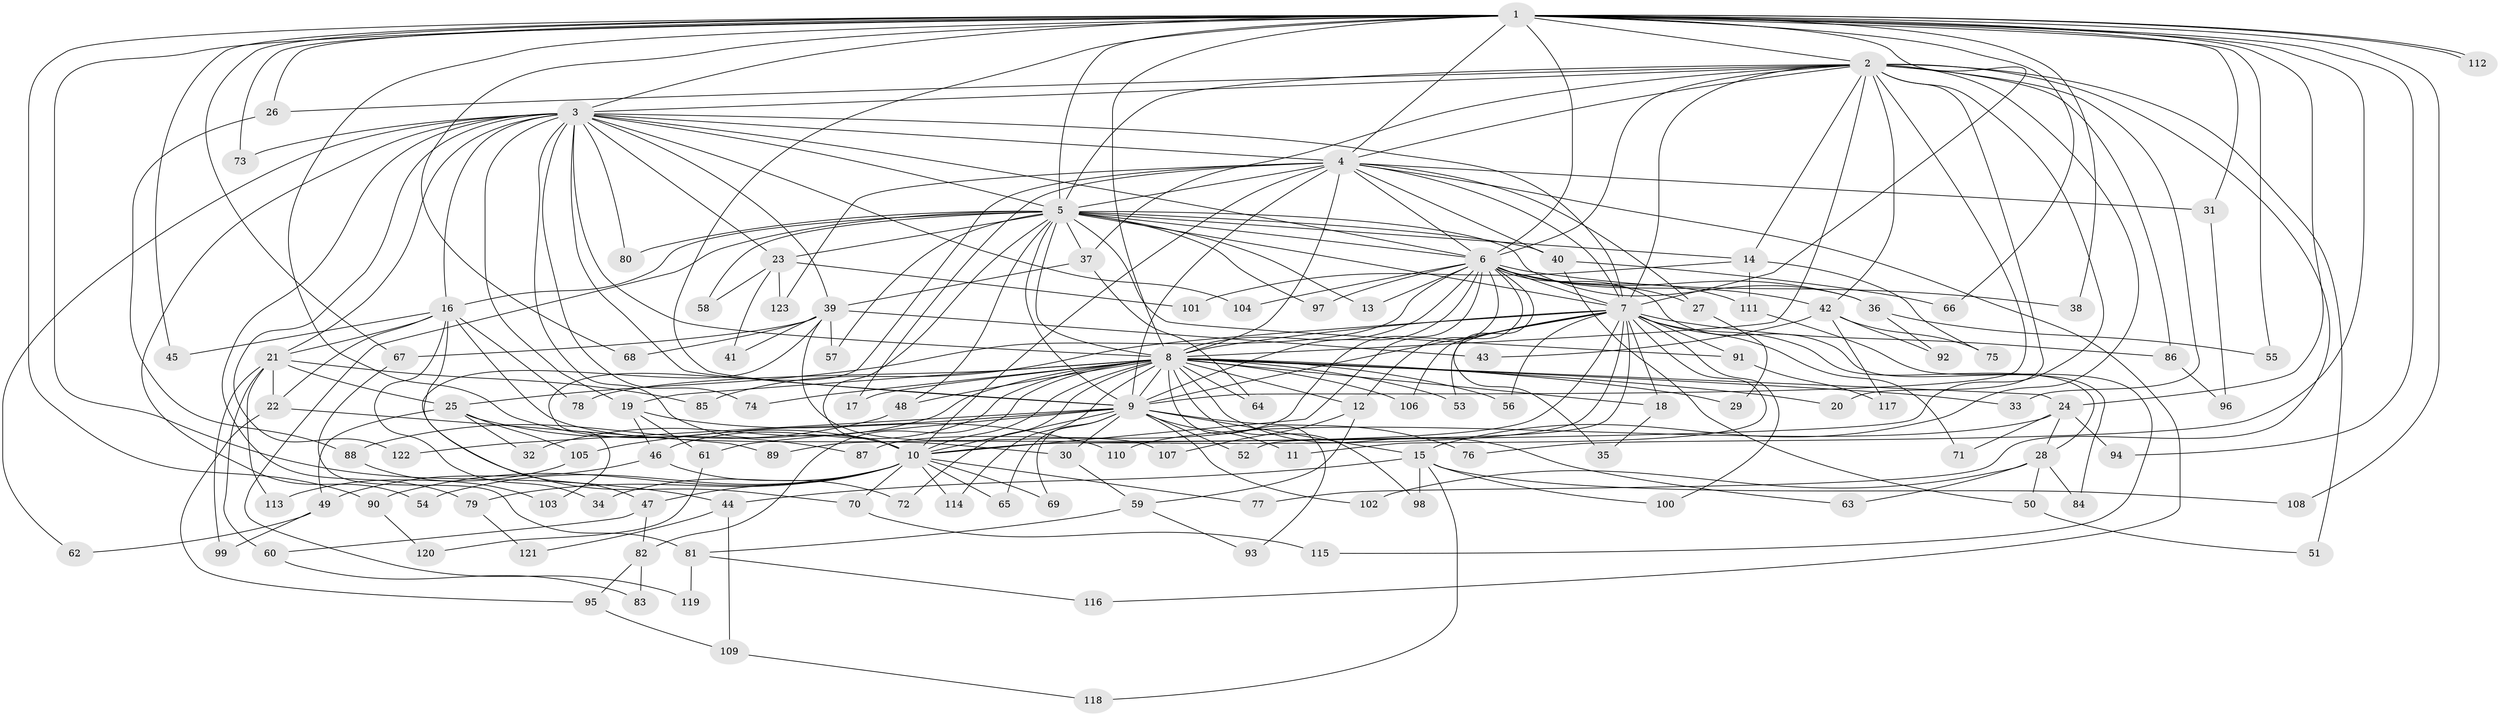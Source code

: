 // Generated by graph-tools (version 1.1) at 2025/34/03/09/25 02:34:35]
// undirected, 123 vertices, 271 edges
graph export_dot {
graph [start="1"]
  node [color=gray90,style=filled];
  1;
  2;
  3;
  4;
  5;
  6;
  7;
  8;
  9;
  10;
  11;
  12;
  13;
  14;
  15;
  16;
  17;
  18;
  19;
  20;
  21;
  22;
  23;
  24;
  25;
  26;
  27;
  28;
  29;
  30;
  31;
  32;
  33;
  34;
  35;
  36;
  37;
  38;
  39;
  40;
  41;
  42;
  43;
  44;
  45;
  46;
  47;
  48;
  49;
  50;
  51;
  52;
  53;
  54;
  55;
  56;
  57;
  58;
  59;
  60;
  61;
  62;
  63;
  64;
  65;
  66;
  67;
  68;
  69;
  70;
  71;
  72;
  73;
  74;
  75;
  76;
  77;
  78;
  79;
  80;
  81;
  82;
  83;
  84;
  85;
  86;
  87;
  88;
  89;
  90;
  91;
  92;
  93;
  94;
  95;
  96;
  97;
  98;
  99;
  100;
  101;
  102;
  103;
  104;
  105;
  106;
  107;
  108;
  109;
  110;
  111;
  112;
  113;
  114;
  115;
  116;
  117;
  118;
  119;
  120;
  121;
  122;
  123;
  1 -- 2;
  1 -- 3;
  1 -- 4;
  1 -- 5;
  1 -- 6;
  1 -- 7;
  1 -- 8;
  1 -- 9;
  1 -- 10;
  1 -- 24;
  1 -- 26;
  1 -- 31;
  1 -- 38;
  1 -- 44;
  1 -- 45;
  1 -- 55;
  1 -- 66;
  1 -- 67;
  1 -- 68;
  1 -- 73;
  1 -- 76;
  1 -- 90;
  1 -- 94;
  1 -- 108;
  1 -- 112;
  1 -- 112;
  2 -- 3;
  2 -- 4;
  2 -- 5;
  2 -- 6;
  2 -- 7;
  2 -- 8;
  2 -- 9;
  2 -- 10;
  2 -- 14;
  2 -- 15;
  2 -- 20;
  2 -- 26;
  2 -- 33;
  2 -- 37;
  2 -- 42;
  2 -- 51;
  2 -- 77;
  2 -- 86;
  3 -- 4;
  3 -- 5;
  3 -- 6;
  3 -- 7;
  3 -- 8;
  3 -- 9;
  3 -- 10;
  3 -- 16;
  3 -- 19;
  3 -- 21;
  3 -- 23;
  3 -- 39;
  3 -- 54;
  3 -- 62;
  3 -- 73;
  3 -- 74;
  3 -- 79;
  3 -- 80;
  3 -- 104;
  3 -- 122;
  4 -- 5;
  4 -- 6;
  4 -- 7;
  4 -- 8;
  4 -- 9;
  4 -- 10;
  4 -- 17;
  4 -- 27;
  4 -- 31;
  4 -- 40;
  4 -- 103;
  4 -- 116;
  4 -- 123;
  5 -- 6;
  5 -- 7;
  5 -- 8;
  5 -- 9;
  5 -- 10;
  5 -- 13;
  5 -- 14;
  5 -- 16;
  5 -- 23;
  5 -- 36;
  5 -- 37;
  5 -- 40;
  5 -- 48;
  5 -- 57;
  5 -- 58;
  5 -- 80;
  5 -- 91;
  5 -- 97;
  5 -- 119;
  6 -- 7;
  6 -- 8;
  6 -- 9;
  6 -- 10;
  6 -- 12;
  6 -- 13;
  6 -- 25;
  6 -- 27;
  6 -- 35;
  6 -- 36;
  6 -- 38;
  6 -- 42;
  6 -- 84;
  6 -- 87;
  6 -- 97;
  6 -- 104;
  6 -- 111;
  7 -- 8;
  7 -- 9;
  7 -- 10;
  7 -- 11;
  7 -- 18;
  7 -- 28;
  7 -- 52;
  7 -- 53;
  7 -- 56;
  7 -- 71;
  7 -- 85;
  7 -- 86;
  7 -- 89;
  7 -- 91;
  7 -- 100;
  7 -- 106;
  8 -- 9;
  8 -- 10;
  8 -- 12;
  8 -- 17;
  8 -- 18;
  8 -- 19;
  8 -- 20;
  8 -- 24;
  8 -- 29;
  8 -- 32;
  8 -- 33;
  8 -- 46;
  8 -- 48;
  8 -- 53;
  8 -- 56;
  8 -- 63;
  8 -- 64;
  8 -- 72;
  8 -- 74;
  8 -- 78;
  8 -- 82;
  8 -- 93;
  8 -- 98;
  8 -- 106;
  8 -- 114;
  9 -- 10;
  9 -- 11;
  9 -- 15;
  9 -- 30;
  9 -- 52;
  9 -- 61;
  9 -- 65;
  9 -- 69;
  9 -- 76;
  9 -- 102;
  9 -- 105;
  9 -- 122;
  10 -- 34;
  10 -- 47;
  10 -- 54;
  10 -- 65;
  10 -- 69;
  10 -- 70;
  10 -- 77;
  10 -- 79;
  10 -- 90;
  10 -- 114;
  12 -- 59;
  12 -- 107;
  14 -- 75;
  14 -- 101;
  14 -- 111;
  15 -- 44;
  15 -- 98;
  15 -- 100;
  15 -- 108;
  15 -- 118;
  16 -- 21;
  16 -- 22;
  16 -- 30;
  16 -- 34;
  16 -- 45;
  16 -- 70;
  16 -- 78;
  18 -- 35;
  19 -- 46;
  19 -- 61;
  19 -- 110;
  21 -- 22;
  21 -- 25;
  21 -- 60;
  21 -- 85;
  21 -- 99;
  21 -- 113;
  22 -- 89;
  22 -- 95;
  23 -- 41;
  23 -- 58;
  23 -- 101;
  23 -- 123;
  24 -- 28;
  24 -- 71;
  24 -- 94;
  24 -- 110;
  25 -- 32;
  25 -- 49;
  25 -- 87;
  25 -- 105;
  26 -- 88;
  27 -- 29;
  28 -- 50;
  28 -- 63;
  28 -- 84;
  28 -- 102;
  30 -- 59;
  31 -- 96;
  36 -- 55;
  36 -- 92;
  37 -- 39;
  37 -- 64;
  39 -- 41;
  39 -- 43;
  39 -- 47;
  39 -- 57;
  39 -- 67;
  39 -- 68;
  39 -- 107;
  40 -- 50;
  40 -- 66;
  42 -- 43;
  42 -- 75;
  42 -- 92;
  42 -- 117;
  44 -- 109;
  44 -- 121;
  46 -- 49;
  46 -- 72;
  47 -- 60;
  47 -- 82;
  48 -- 88;
  49 -- 62;
  49 -- 99;
  50 -- 51;
  59 -- 81;
  59 -- 93;
  60 -- 83;
  61 -- 120;
  67 -- 81;
  70 -- 115;
  79 -- 121;
  81 -- 116;
  81 -- 119;
  82 -- 83;
  82 -- 95;
  86 -- 96;
  88 -- 103;
  90 -- 120;
  91 -- 117;
  95 -- 109;
  105 -- 113;
  109 -- 118;
  111 -- 115;
}
